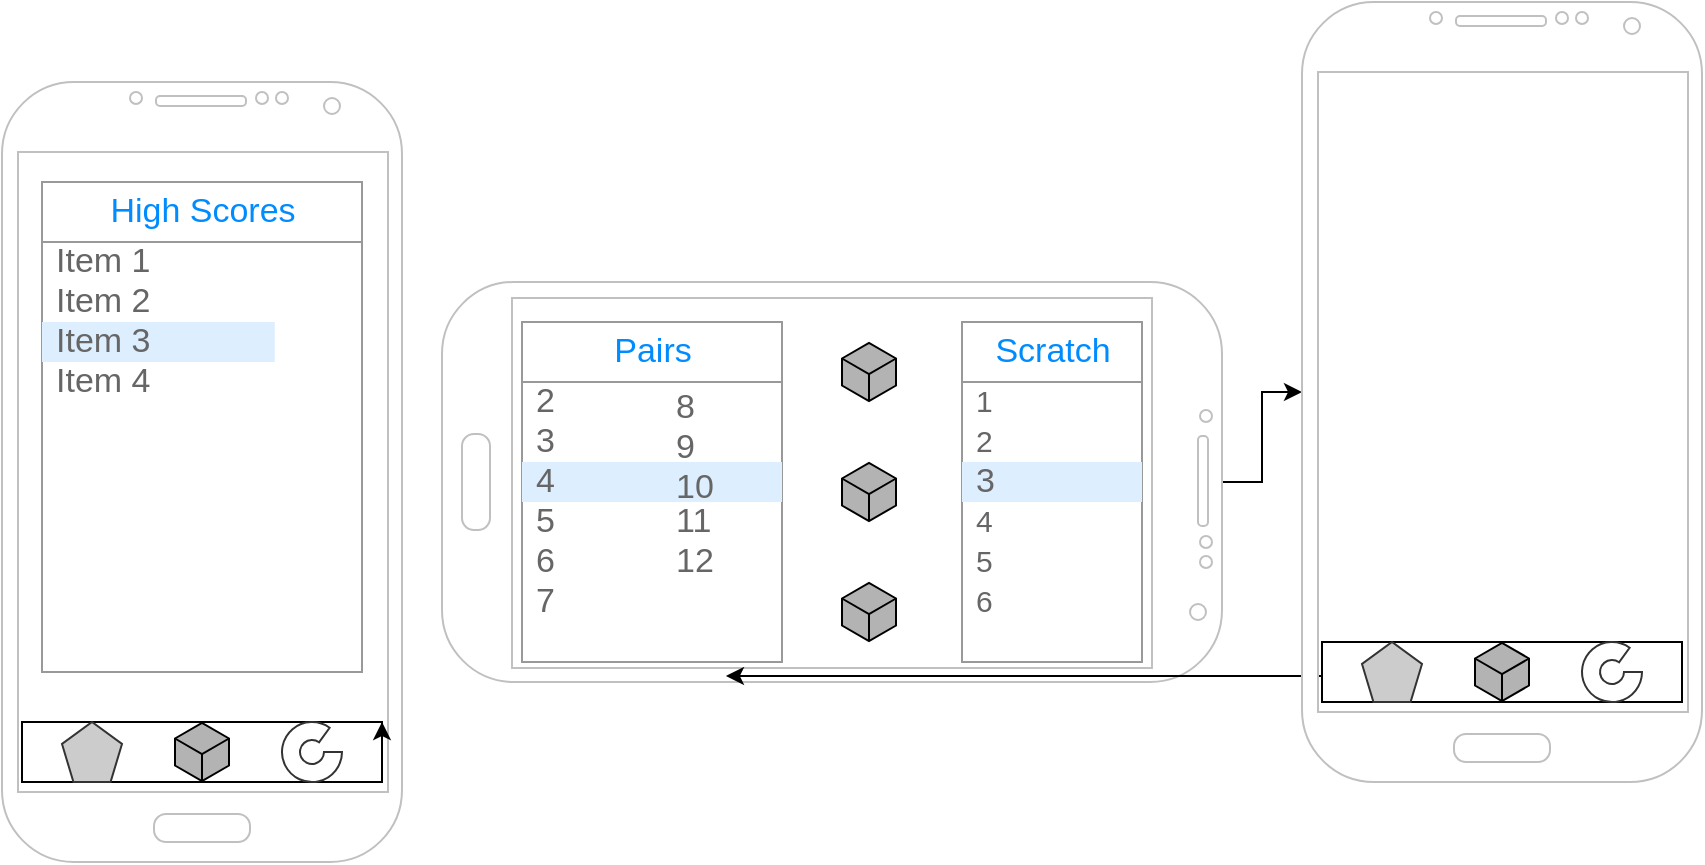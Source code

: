 <mxfile version="13.1.3" type="device"><diagram id="P7UCZ9irccfGwxfLw-OQ" name="Page-1"><mxGraphModel dx="868" dy="401" grid="1" gridSize="10" guides="1" tooltips="1" connect="1" arrows="1" fold="1" page="1" pageScale="1" pageWidth="850" pageHeight="1100" math="0" shadow="0"><root><mxCell id="0"/><mxCell id="1" parent="0"/><mxCell id="gB3EJ4IMh2pn_2nTz8cJ-1" value="" style="verticalLabelPosition=bottom;verticalAlign=top;html=1;shadow=0;dashed=0;strokeWidth=1;shape=mxgraph.android.phone2;strokeColor=#c0c0c0;" vertex="1" parent="1"><mxGeometry y="160" width="200" height="390" as="geometry"/></mxCell><mxCell id="gB3EJ4IMh2pn_2nTz8cJ-109" value="" style="edgeStyle=orthogonalEdgeStyle;rounded=0;orthogonalLoop=1;jettySize=auto;html=1;" edge="1" parent="1" source="gB3EJ4IMh2pn_2nTz8cJ-6" target="gB3EJ4IMh2pn_2nTz8cJ-108"><mxGeometry relative="1" as="geometry"/></mxCell><mxCell id="gB3EJ4IMh2pn_2nTz8cJ-6" value="" style="verticalLabelPosition=bottom;verticalAlign=top;html=1;shadow=0;dashed=0;strokeWidth=1;shape=mxgraph.android.phone2;strokeColor=#c0c0c0;direction=south;" vertex="1" parent="1"><mxGeometry x="220" y="260" width="390" height="200" as="geometry"/></mxCell><mxCell id="gB3EJ4IMh2pn_2nTz8cJ-7" value="" style="rounded=0;whiteSpace=wrap;html=1;" vertex="1" parent="1"><mxGeometry x="10" y="480" width="180" height="30" as="geometry"/></mxCell><mxCell id="gB3EJ4IMh2pn_2nTz8cJ-14" value="" style="edgeStyle=orthogonalEdgeStyle;rounded=0;orthogonalLoop=1;jettySize=auto;html=1;entryX=0.985;entryY=0.636;entryDx=0;entryDy=0;entryPerimeter=0;" edge="1" parent="1" source="gB3EJ4IMh2pn_2nTz8cJ-8" target="gB3EJ4IMh2pn_2nTz8cJ-6"><mxGeometry relative="1" as="geometry"><mxPoint x="100" y="590" as="targetPoint"/></mxGeometry></mxCell><mxCell id="gB3EJ4IMh2pn_2nTz8cJ-8" value="" style="html=1;whiteSpace=wrap;aspect=fixed;shape=isoCube;backgroundOutline=1;fillColor=#B3B3B3;" vertex="1" parent="1"><mxGeometry x="736.5" y="440" width="27" height="30" as="geometry"/></mxCell><mxCell id="gB3EJ4IMh2pn_2nTz8cJ-9" value="" style="whiteSpace=wrap;html=1;shape=mxgraph.basic.pentagon;fillColor=#CCCCCC;strokeColor=#333333;" vertex="1" parent="1"><mxGeometry x="30" y="480" width="30" height="30" as="geometry"/></mxCell><mxCell id="gB3EJ4IMh2pn_2nTz8cJ-10" value="" style="verticalLabelPosition=bottom;verticalAlign=top;html=1;shape=mxgraph.basic.partConcEllipse;startAngle=0.25;endAngle=0.1;arcWidth=0.6;strokeColor=#333333;" vertex="1" parent="1"><mxGeometry x="140" y="480" width="30" height="30" as="geometry"/></mxCell><mxCell id="gB3EJ4IMh2pn_2nTz8cJ-11" style="edgeStyle=orthogonalEdgeStyle;rounded=0;orthogonalLoop=1;jettySize=auto;html=1;exitX=1;exitY=0.25;exitDx=0;exitDy=0;entryX=1;entryY=0;entryDx=0;entryDy=0;" edge="1" parent="1" source="gB3EJ4IMh2pn_2nTz8cJ-7" target="gB3EJ4IMh2pn_2nTz8cJ-7"><mxGeometry relative="1" as="geometry"/></mxCell><mxCell id="gB3EJ4IMh2pn_2nTz8cJ-15" value="" style="strokeWidth=1;shadow=0;dashed=0;align=center;html=1;shape=mxgraph.mockup.forms.rrect;rSize=0;strokeColor=#999999;fillColor=#ffffff;" vertex="1" parent="1"><mxGeometry x="260" y="280" width="130" height="170" as="geometry"/></mxCell><mxCell id="gB3EJ4IMh2pn_2nTz8cJ-16" value="Pairs" style="strokeWidth=1;shadow=0;dashed=0;align=center;html=1;shape=mxgraph.mockup.forms.rrect;rSize=0;strokeColor=#999999;fontColor=#008cff;fontSize=17;fillColor=#ffffff;resizeWidth=1;" vertex="1" parent="gB3EJ4IMh2pn_2nTz8cJ-15"><mxGeometry width="130.0" height="30" relative="1" as="geometry"/></mxCell><mxCell id="gB3EJ4IMh2pn_2nTz8cJ-17" value="2" style="strokeWidth=1;shadow=0;dashed=0;align=center;html=1;shape=mxgraph.mockup.forms.anchor;fontSize=17;fontColor=#666666;align=left;spacingLeft=5;resizeWidth=1;" vertex="1" parent="gB3EJ4IMh2pn_2nTz8cJ-15"><mxGeometry width="60" height="20" relative="1" as="geometry"><mxPoint y="30" as="offset"/></mxGeometry></mxCell><mxCell id="gB3EJ4IMh2pn_2nTz8cJ-18" value="3" style="strokeWidth=1;shadow=0;dashed=0;align=center;html=1;shape=mxgraph.mockup.forms.anchor;fontSize=17;fontColor=#666666;align=left;spacingLeft=5;resizeWidth=1;" vertex="1" parent="gB3EJ4IMh2pn_2nTz8cJ-15"><mxGeometry width="130.0" height="20" relative="1" as="geometry"><mxPoint y="50" as="offset"/></mxGeometry></mxCell><mxCell id="gB3EJ4IMh2pn_2nTz8cJ-19" value="4" style="strokeWidth=1;shadow=0;dashed=0;align=center;html=1;shape=mxgraph.mockup.forms.rrect;rSize=0;fontSize=17;fontColor=#666666;align=left;spacingLeft=5;fillColor=#ddeeff;strokeColor=none;resizeWidth=1;" vertex="1" parent="gB3EJ4IMh2pn_2nTz8cJ-15"><mxGeometry width="130.0" height="20" relative="1" as="geometry"><mxPoint y="70" as="offset"/></mxGeometry></mxCell><mxCell id="gB3EJ4IMh2pn_2nTz8cJ-20" value="5" style="strokeWidth=1;shadow=0;dashed=0;align=center;html=1;shape=mxgraph.mockup.forms.anchor;fontSize=17;fontColor=#666666;align=left;spacingLeft=5;resizeWidth=1;" vertex="1" parent="gB3EJ4IMh2pn_2nTz8cJ-15"><mxGeometry width="130.0" height="20" relative="1" as="geometry"><mxPoint y="90" as="offset"/></mxGeometry></mxCell><mxCell id="gB3EJ4IMh2pn_2nTz8cJ-58" value="6" style="strokeWidth=1;shadow=0;dashed=0;align=center;html=1;shape=mxgraph.mockup.forms.anchor;fontSize=17;fontColor=#666666;align=left;spacingLeft=5;resizeWidth=1;" vertex="1" parent="gB3EJ4IMh2pn_2nTz8cJ-15"><mxGeometry width="130" height="30" relative="1" as="geometry"><mxPoint y="105" as="offset"/></mxGeometry></mxCell><mxCell id="gB3EJ4IMh2pn_2nTz8cJ-66" value="7" style="strokeWidth=1;shadow=0;dashed=0;align=center;html=1;shape=mxgraph.mockup.forms.anchor;fontSize=17;fontColor=#666666;align=left;spacingLeft=5;resizeWidth=1;" vertex="1" parent="gB3EJ4IMh2pn_2nTz8cJ-15"><mxGeometry width="130" height="30" relative="1" as="geometry"><mxPoint y="125" as="offset"/></mxGeometry></mxCell><mxCell id="gB3EJ4IMh2pn_2nTz8cJ-91" value="8" style="strokeWidth=1;shadow=0;dashed=0;align=center;html=1;shape=mxgraph.mockup.forms.anchor;fontSize=17;fontColor=#666666;align=left;spacingLeft=5;resizeWidth=1;" vertex="1" parent="gB3EJ4IMh2pn_2nTz8cJ-15"><mxGeometry width="60" height="20" relative="1" as="geometry"><mxPoint x="70" y="32.5" as="offset"/></mxGeometry></mxCell><mxCell id="gB3EJ4IMh2pn_2nTz8cJ-101" value="9" style="strokeWidth=1;shadow=0;dashed=0;align=center;html=1;shape=mxgraph.mockup.forms.anchor;fontSize=17;fontColor=#666666;align=left;spacingLeft=5;resizeWidth=1;" vertex="1" parent="gB3EJ4IMh2pn_2nTz8cJ-15"><mxGeometry width="60" height="20" relative="1" as="geometry"><mxPoint x="70" y="52.5" as="offset"/></mxGeometry></mxCell><mxCell id="gB3EJ4IMh2pn_2nTz8cJ-102" value="10" style="strokeWidth=1;shadow=0;dashed=0;align=center;html=1;shape=mxgraph.mockup.forms.anchor;fontSize=17;fontColor=#666666;align=left;spacingLeft=5;resizeWidth=1;" vertex="1" parent="gB3EJ4IMh2pn_2nTz8cJ-15"><mxGeometry width="60" height="20" relative="1" as="geometry"><mxPoint x="70" y="72.5" as="offset"/></mxGeometry></mxCell><mxCell id="gB3EJ4IMh2pn_2nTz8cJ-103" value="11" style="strokeWidth=1;shadow=0;dashed=0;align=center;html=1;shape=mxgraph.mockup.forms.anchor;fontSize=17;fontColor=#666666;align=left;spacingLeft=5;resizeWidth=1;" vertex="1" parent="gB3EJ4IMh2pn_2nTz8cJ-15"><mxGeometry width="60" height="20" relative="1" as="geometry"><mxPoint x="70" y="90" as="offset"/></mxGeometry></mxCell><mxCell id="gB3EJ4IMh2pn_2nTz8cJ-104" value="12" style="strokeWidth=1;shadow=0;dashed=0;align=center;html=1;shape=mxgraph.mockup.forms.anchor;fontSize=17;fontColor=#666666;align=left;spacingLeft=5;resizeWidth=1;" vertex="1" parent="gB3EJ4IMh2pn_2nTz8cJ-15"><mxGeometry width="60" height="20" relative="1" as="geometry"><mxPoint x="70" y="110" as="offset"/></mxGeometry></mxCell><mxCell id="gB3EJ4IMh2pn_2nTz8cJ-21" value="" style="strokeWidth=1;shadow=0;dashed=0;align=center;html=1;shape=mxgraph.mockup.forms.rrect;rSize=0;strokeColor=#999999;fillColor=#ffffff;" vertex="1" parent="1"><mxGeometry x="20" y="210" width="160" height="245" as="geometry"/></mxCell><mxCell id="gB3EJ4IMh2pn_2nTz8cJ-22" value="High Scores" style="strokeWidth=1;shadow=0;dashed=0;align=center;html=1;shape=mxgraph.mockup.forms.rrect;rSize=0;strokeColor=#999999;fontColor=#008cff;fontSize=17;fillColor=#ffffff;resizeWidth=1;" vertex="1" parent="gB3EJ4IMh2pn_2nTz8cJ-21"><mxGeometry width="160" height="30" relative="1" as="geometry"/></mxCell><mxCell id="gB3EJ4IMh2pn_2nTz8cJ-23" value="Item 1" style="strokeWidth=1;shadow=0;dashed=0;align=center;html=1;shape=mxgraph.mockup.forms.anchor;fontSize=17;fontColor=#666666;align=left;spacingLeft=5;resizeWidth=1;" vertex="1" parent="gB3EJ4IMh2pn_2nTz8cJ-21"><mxGeometry width="116.364" height="20" relative="1" as="geometry"><mxPoint y="30" as="offset"/></mxGeometry></mxCell><mxCell id="gB3EJ4IMh2pn_2nTz8cJ-24" value="Item 2" style="strokeWidth=1;shadow=0;dashed=0;align=center;html=1;shape=mxgraph.mockup.forms.anchor;fontSize=17;fontColor=#666666;align=left;spacingLeft=5;resizeWidth=1;" vertex="1" parent="gB3EJ4IMh2pn_2nTz8cJ-21"><mxGeometry width="116.364" height="20" relative="1" as="geometry"><mxPoint y="50" as="offset"/></mxGeometry></mxCell><mxCell id="gB3EJ4IMh2pn_2nTz8cJ-25" value="Item 3" style="strokeWidth=1;shadow=0;dashed=0;align=center;html=1;shape=mxgraph.mockup.forms.rrect;rSize=0;fontSize=17;fontColor=#666666;align=left;spacingLeft=5;fillColor=#ddeeff;strokeColor=none;resizeWidth=1;" vertex="1" parent="gB3EJ4IMh2pn_2nTz8cJ-21"><mxGeometry width="116.364" height="20" relative="1" as="geometry"><mxPoint y="70" as="offset"/></mxGeometry></mxCell><mxCell id="gB3EJ4IMh2pn_2nTz8cJ-26" value="Item 4" style="strokeWidth=1;shadow=0;dashed=0;align=center;html=1;shape=mxgraph.mockup.forms.anchor;fontSize=17;fontColor=#666666;align=left;spacingLeft=5;resizeWidth=1;" vertex="1" parent="gB3EJ4IMh2pn_2nTz8cJ-21"><mxGeometry width="116.364" height="20" relative="1" as="geometry"><mxPoint y="90" as="offset"/></mxGeometry></mxCell><mxCell id="gB3EJ4IMh2pn_2nTz8cJ-48" value="" style="strokeWidth=1;shadow=0;dashed=0;align=center;html=1;shape=mxgraph.mockup.forms.rrect;rSize=0;strokeColor=#999999;fillColor=#ffffff;" vertex="1" parent="1"><mxGeometry x="480" y="280" width="90" height="170" as="geometry"/></mxCell><mxCell id="gB3EJ4IMh2pn_2nTz8cJ-49" value="Scratch" style="strokeWidth=1;shadow=0;dashed=0;align=center;html=1;shape=mxgraph.mockup.forms.rrect;rSize=0;strokeColor=#999999;fontColor=#008cff;fontSize=17;fillColor=#ffffff;resizeWidth=1;" vertex="1" parent="gB3EJ4IMh2pn_2nTz8cJ-48"><mxGeometry width="90" height="30" relative="1" as="geometry"/></mxCell><mxCell id="gB3EJ4IMh2pn_2nTz8cJ-50" value="&lt;font style=&quot;font-size: 15px&quot;&gt;1&lt;/font&gt;" style="strokeWidth=1;shadow=0;dashed=0;align=center;html=1;shape=mxgraph.mockup.forms.anchor;fontSize=17;fontColor=#666666;align=left;spacingLeft=5;resizeWidth=1;" vertex="1" parent="gB3EJ4IMh2pn_2nTz8cJ-48"><mxGeometry width="90" height="20" relative="1" as="geometry"><mxPoint y="30" as="offset"/></mxGeometry></mxCell><mxCell id="gB3EJ4IMh2pn_2nTz8cJ-51" value="&lt;font style=&quot;font-size: 15px&quot;&gt;2&lt;/font&gt;" style="strokeWidth=1;shadow=0;dashed=0;align=center;html=1;shape=mxgraph.mockup.forms.anchor;fontSize=17;fontColor=#666666;align=left;spacingLeft=5;resizeWidth=1;" vertex="1" parent="gB3EJ4IMh2pn_2nTz8cJ-48"><mxGeometry width="90" height="20" relative="1" as="geometry"><mxPoint y="50" as="offset"/></mxGeometry></mxCell><mxCell id="gB3EJ4IMh2pn_2nTz8cJ-52" value="3" style="strokeWidth=1;shadow=0;dashed=0;align=center;html=1;shape=mxgraph.mockup.forms.rrect;rSize=0;fontSize=17;fontColor=#666666;align=left;spacingLeft=5;fillColor=#ddeeff;strokeColor=none;resizeWidth=1;" vertex="1" parent="gB3EJ4IMh2pn_2nTz8cJ-48"><mxGeometry width="90" height="20" relative="1" as="geometry"><mxPoint y="70" as="offset"/></mxGeometry></mxCell><mxCell id="gB3EJ4IMh2pn_2nTz8cJ-53" value="&lt;font style=&quot;font-size: 15px&quot;&gt;4&lt;/font&gt;" style="strokeWidth=1;shadow=0;dashed=0;align=center;html=1;shape=mxgraph.mockup.forms.anchor;fontSize=17;fontColor=#666666;align=left;spacingLeft=5;resizeWidth=1;" vertex="1" parent="gB3EJ4IMh2pn_2nTz8cJ-48"><mxGeometry width="90" height="20" relative="1" as="geometry"><mxPoint y="90" as="offset"/></mxGeometry></mxCell><mxCell id="gB3EJ4IMh2pn_2nTz8cJ-106" value="&lt;font style=&quot;font-size: 15px&quot;&gt;5&lt;/font&gt;" style="strokeWidth=1;shadow=0;dashed=0;align=center;html=1;shape=mxgraph.mockup.forms.anchor;fontSize=17;fontColor=#666666;align=left;spacingLeft=5;resizeWidth=1;" vertex="1" parent="gB3EJ4IMh2pn_2nTz8cJ-48"><mxGeometry width="90" height="20" relative="1" as="geometry"><mxPoint y="110" as="offset"/></mxGeometry></mxCell><mxCell id="gB3EJ4IMh2pn_2nTz8cJ-107" value="&lt;font style=&quot;font-size: 15px&quot;&gt;6&lt;/font&gt;" style="strokeWidth=1;shadow=0;dashed=0;align=center;html=1;shape=mxgraph.mockup.forms.anchor;fontSize=17;fontColor=#666666;align=left;spacingLeft=5;resizeWidth=1;" vertex="1" parent="gB3EJ4IMh2pn_2nTz8cJ-48"><mxGeometry width="90" height="20" relative="1" as="geometry"><mxPoint y="130" as="offset"/></mxGeometry></mxCell><mxCell id="gB3EJ4IMh2pn_2nTz8cJ-54" value="" style="html=1;whiteSpace=wrap;aspect=fixed;shape=isoCube;backgroundOutline=1;fillColor=#B3B3B3;" vertex="1" parent="1"><mxGeometry x="420" y="290" width="27" height="30" as="geometry"/></mxCell><mxCell id="gB3EJ4IMh2pn_2nTz8cJ-55" value="" style="html=1;whiteSpace=wrap;aspect=fixed;shape=isoCube;backgroundOutline=1;fillColor=#B3B3B3;" vertex="1" parent="1"><mxGeometry x="420" y="350" width="27" height="30" as="geometry"/></mxCell><mxCell id="gB3EJ4IMh2pn_2nTz8cJ-56" value="" style="html=1;whiteSpace=wrap;aspect=fixed;shape=isoCube;backgroundOutline=1;fillColor=#B3B3B3;" vertex="1" parent="1"><mxGeometry x="420" y="410" width="27" height="30" as="geometry"/></mxCell><mxCell id="gB3EJ4IMh2pn_2nTz8cJ-108" value="" style="verticalLabelPosition=bottom;verticalAlign=top;html=1;shadow=0;dashed=0;strokeWidth=1;shape=mxgraph.android.phone2;strokeColor=#c0c0c0;fillColor=#FFFFFF;" vertex="1" parent="1"><mxGeometry x="650" y="120" width="200" height="390" as="geometry"/></mxCell><mxCell id="gB3EJ4IMh2pn_2nTz8cJ-110" value="" style="verticalLabelPosition=bottom;verticalAlign=top;html=1;shape=mxgraph.basic.rect;fillColor2=none;strokeWidth=1;size=20;indent=5;fillColor=#FFFFFF;" vertex="1" parent="1"><mxGeometry x="660" y="440" width="180" height="30" as="geometry"/></mxCell><mxCell id="gB3EJ4IMh2pn_2nTz8cJ-111" value="" style="whiteSpace=wrap;html=1;shape=mxgraph.basic.pentagon;fillColor=#CCCCCC;strokeColor=#333333;" vertex="1" parent="1"><mxGeometry x="680" y="440" width="30" height="30" as="geometry"/></mxCell><mxCell id="gB3EJ4IMh2pn_2nTz8cJ-112" value="" style="html=1;whiteSpace=wrap;aspect=fixed;shape=isoCube;backgroundOutline=1;fillColor=#B3B3B3;" vertex="1" parent="1"><mxGeometry x="86.5" y="480" width="27" height="30" as="geometry"/></mxCell><mxCell id="gB3EJ4IMh2pn_2nTz8cJ-113" value="" style="html=1;whiteSpace=wrap;aspect=fixed;shape=isoCube;backgroundOutline=1;fillColor=#B3B3B3;" vertex="1" parent="1"><mxGeometry x="736.5" y="440" width="27" height="30" as="geometry"/></mxCell><mxCell id="gB3EJ4IMh2pn_2nTz8cJ-114" value="" style="verticalLabelPosition=bottom;verticalAlign=top;html=1;shape=mxgraph.basic.partConcEllipse;startAngle=0.25;endAngle=0.1;arcWidth=0.6;strokeColor=#333333;" vertex="1" parent="1"><mxGeometry x="790" y="440" width="30" height="30" as="geometry"/></mxCell></root></mxGraphModel></diagram></mxfile>